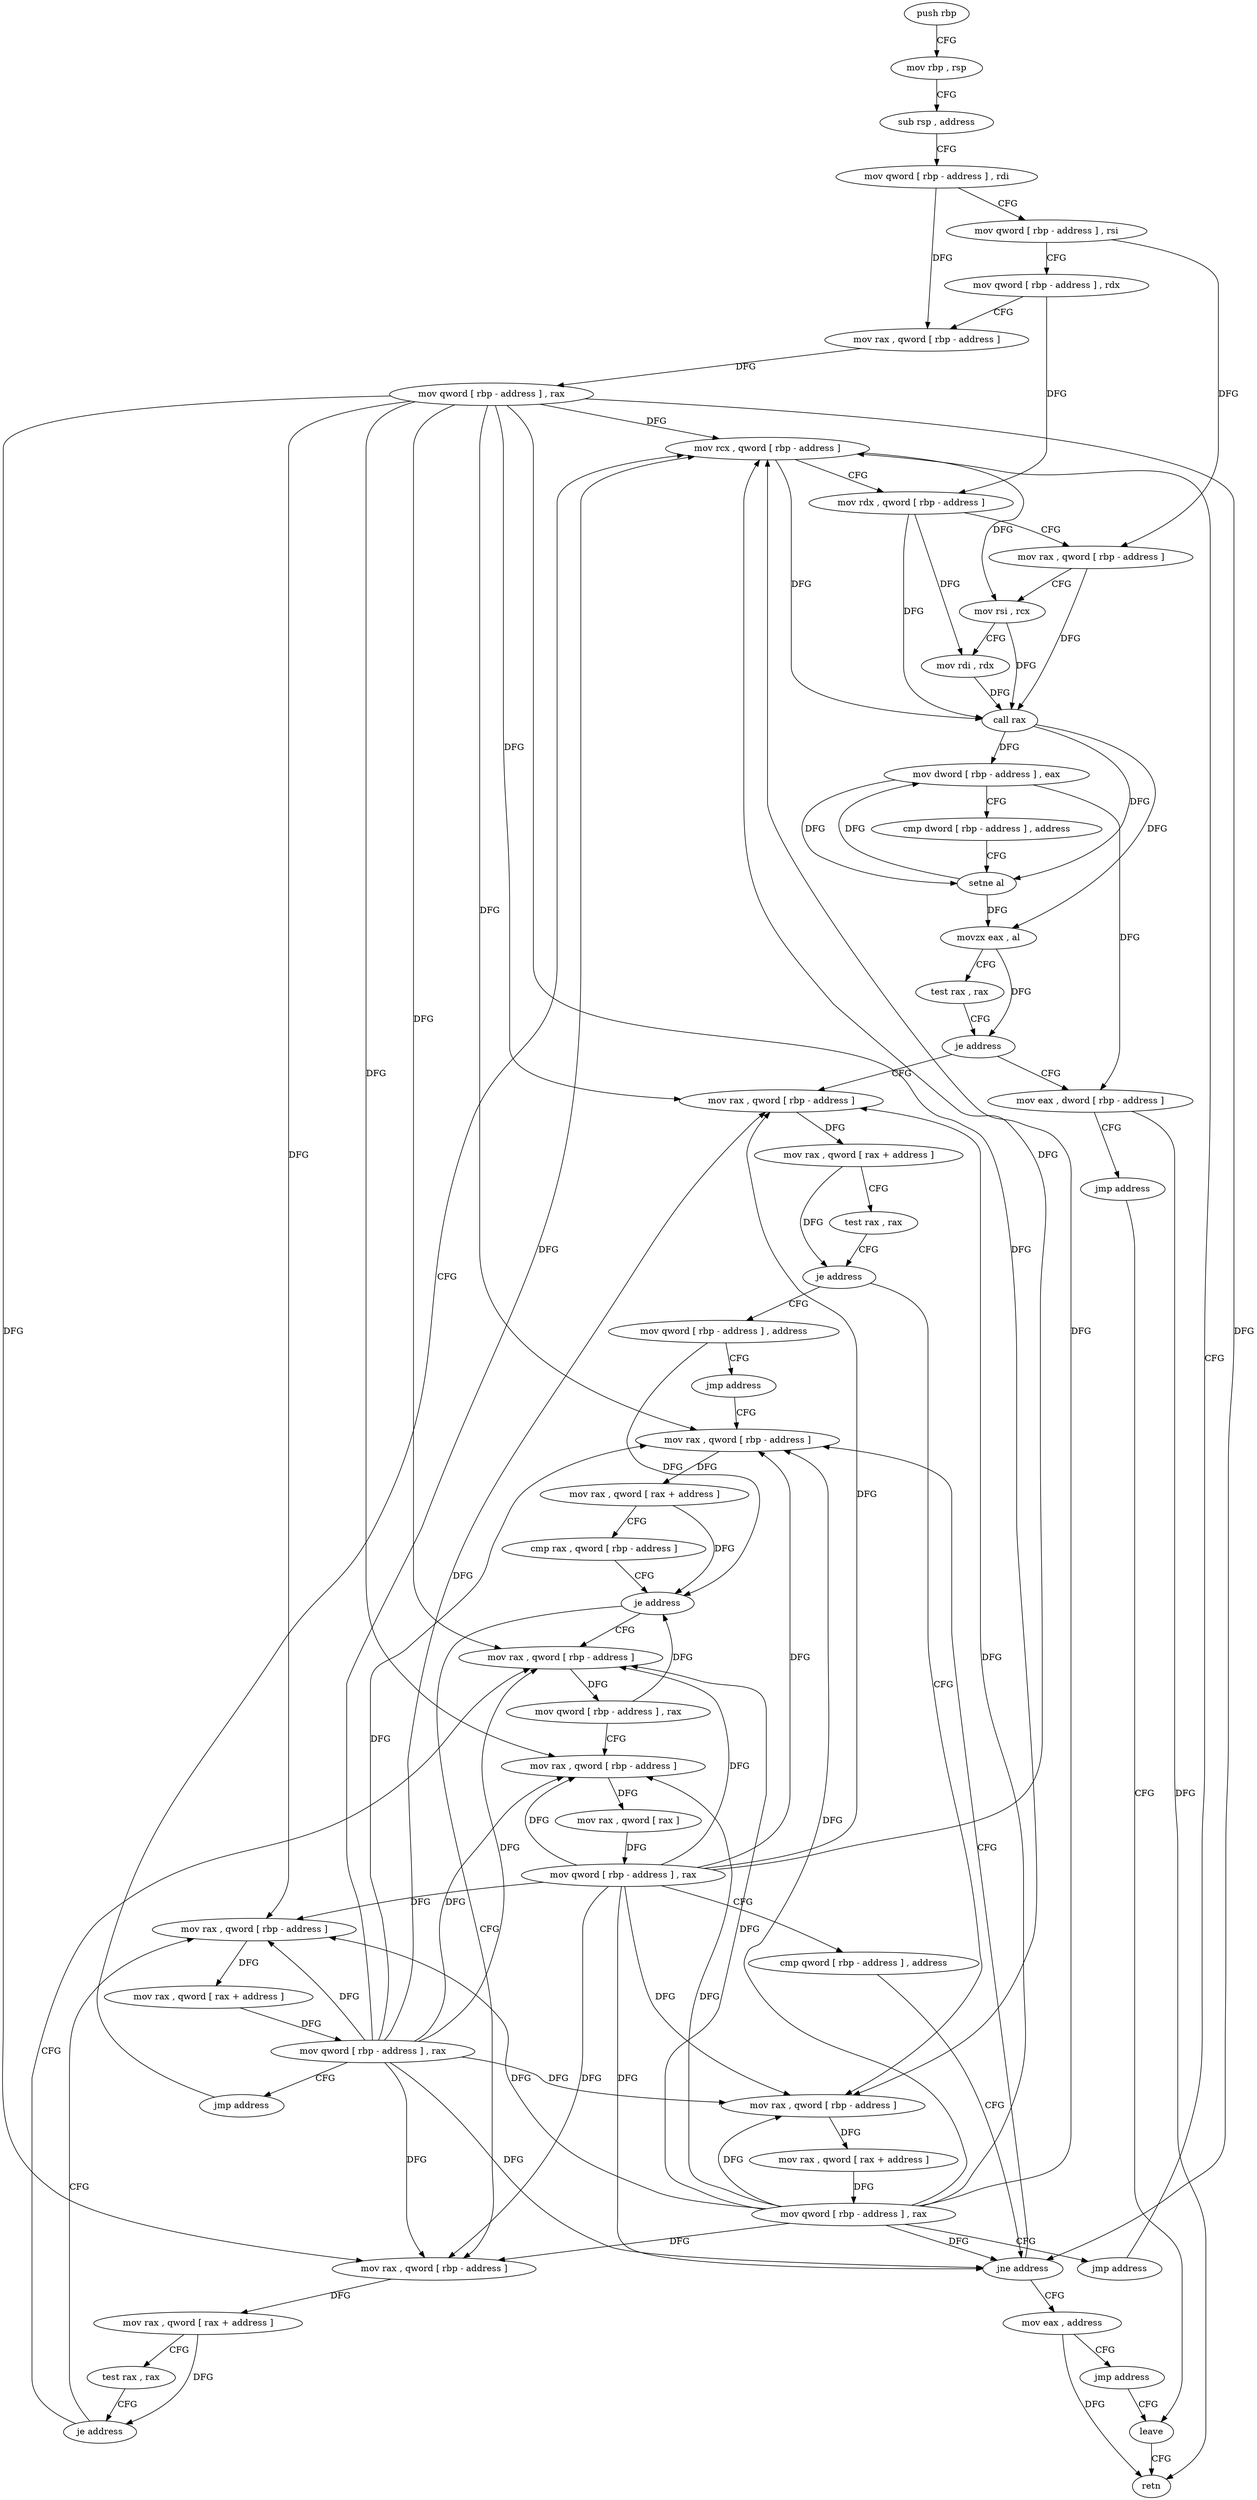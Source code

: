 digraph "func" {
"4392842" [label = "push rbp" ]
"4392843" [label = "mov rbp , rsp" ]
"4392846" [label = "sub rsp , address" ]
"4392850" [label = "mov qword [ rbp - address ] , rdi" ]
"4392854" [label = "mov qword [ rbp - address ] , rsi" ]
"4392858" [label = "mov qword [ rbp - address ] , rdx" ]
"4392862" [label = "mov rax , qword [ rbp - address ]" ]
"4392866" [label = "mov qword [ rbp - address ] , rax" ]
"4392870" [label = "mov rcx , qword [ rbp - address ]" ]
"4392913" [label = "mov rax , qword [ rbp - address ]" ]
"4392917" [label = "mov rax , qword [ rax + address ]" ]
"4392921" [label = "test rax , rax" ]
"4392924" [label = "je address" ]
"4392940" [label = "mov qword [ rbp - address ] , address" ]
"4392926" [label = "mov rax , qword [ rbp - address ]" ]
"4392908" [label = "mov eax , dword [ rbp - address ]" ]
"4392911" [label = "jmp address" ]
"4393027" [label = "leave" ]
"4392948" [label = "jmp address" ]
"4392983" [label = "mov rax , qword [ rbp - address ]" ]
"4392930" [label = "mov rax , qword [ rax + address ]" ]
"4392934" [label = "mov qword [ rbp - address ] , rax" ]
"4392938" [label = "jmp address" ]
"4393028" [label = "retn" ]
"4392987" [label = "mov rax , qword [ rax + address ]" ]
"4392991" [label = "cmp rax , qword [ rbp - address ]" ]
"4392995" [label = "je address" ]
"4392950" [label = "mov rax , qword [ rbp - address ]" ]
"4392997" [label = "mov rax , qword [ rbp - address ]" ]
"4392874" [label = "mov rdx , qword [ rbp - address ]" ]
"4392878" [label = "mov rax , qword [ rbp - address ]" ]
"4392882" [label = "mov rsi , rcx" ]
"4392885" [label = "mov rdi , rdx" ]
"4392888" [label = "call rax" ]
"4392890" [label = "mov dword [ rbp - address ] , eax" ]
"4392893" [label = "cmp dword [ rbp - address ] , address" ]
"4392897" [label = "setne al" ]
"4392900" [label = "movzx eax , al" ]
"4392903" [label = "test rax , rax" ]
"4392906" [label = "je address" ]
"4392954" [label = "mov qword [ rbp - address ] , rax" ]
"4392958" [label = "mov rax , qword [ rbp - address ]" ]
"4392962" [label = "mov rax , qword [ rax ]" ]
"4392965" [label = "mov qword [ rbp - address ] , rax" ]
"4392969" [label = "cmp qword [ rbp - address ] , address" ]
"4392974" [label = "jne address" ]
"4392976" [label = "mov eax , address" ]
"4393001" [label = "mov rax , qword [ rax + address ]" ]
"4393005" [label = "test rax , rax" ]
"4393008" [label = "je address" ]
"4393010" [label = "mov rax , qword [ rbp - address ]" ]
"4392981" [label = "jmp address" ]
"4393014" [label = "mov rax , qword [ rax + address ]" ]
"4393018" [label = "mov qword [ rbp - address ] , rax" ]
"4393022" [label = "jmp address" ]
"4392842" -> "4392843" [ label = "CFG" ]
"4392843" -> "4392846" [ label = "CFG" ]
"4392846" -> "4392850" [ label = "CFG" ]
"4392850" -> "4392854" [ label = "CFG" ]
"4392850" -> "4392862" [ label = "DFG" ]
"4392854" -> "4392858" [ label = "CFG" ]
"4392854" -> "4392878" [ label = "DFG" ]
"4392858" -> "4392862" [ label = "CFG" ]
"4392858" -> "4392874" [ label = "DFG" ]
"4392862" -> "4392866" [ label = "DFG" ]
"4392866" -> "4392870" [ label = "DFG" ]
"4392866" -> "4392913" [ label = "DFG" ]
"4392866" -> "4392926" [ label = "DFG" ]
"4392866" -> "4392983" [ label = "DFG" ]
"4392866" -> "4392950" [ label = "DFG" ]
"4392866" -> "4392958" [ label = "DFG" ]
"4392866" -> "4392974" [ label = "DFG" ]
"4392866" -> "4392997" [ label = "DFG" ]
"4392866" -> "4393010" [ label = "DFG" ]
"4392870" -> "4392874" [ label = "CFG" ]
"4392870" -> "4392882" [ label = "DFG" ]
"4392870" -> "4392888" [ label = "DFG" ]
"4392913" -> "4392917" [ label = "DFG" ]
"4392917" -> "4392921" [ label = "CFG" ]
"4392917" -> "4392924" [ label = "DFG" ]
"4392921" -> "4392924" [ label = "CFG" ]
"4392924" -> "4392940" [ label = "CFG" ]
"4392924" -> "4392926" [ label = "CFG" ]
"4392940" -> "4392948" [ label = "CFG" ]
"4392940" -> "4392995" [ label = "DFG" ]
"4392926" -> "4392930" [ label = "DFG" ]
"4392908" -> "4392911" [ label = "CFG" ]
"4392908" -> "4393028" [ label = "DFG" ]
"4392911" -> "4393027" [ label = "CFG" ]
"4393027" -> "4393028" [ label = "CFG" ]
"4392948" -> "4392983" [ label = "CFG" ]
"4392983" -> "4392987" [ label = "DFG" ]
"4392930" -> "4392934" [ label = "DFG" ]
"4392934" -> "4392938" [ label = "CFG" ]
"4392934" -> "4392870" [ label = "DFG" ]
"4392934" -> "4392913" [ label = "DFG" ]
"4392934" -> "4392926" [ label = "DFG" ]
"4392934" -> "4392983" [ label = "DFG" ]
"4392934" -> "4392950" [ label = "DFG" ]
"4392934" -> "4392958" [ label = "DFG" ]
"4392934" -> "4392974" [ label = "DFG" ]
"4392934" -> "4392997" [ label = "DFG" ]
"4392934" -> "4393010" [ label = "DFG" ]
"4392938" -> "4392870" [ label = "CFG" ]
"4392987" -> "4392991" [ label = "CFG" ]
"4392987" -> "4392995" [ label = "DFG" ]
"4392991" -> "4392995" [ label = "CFG" ]
"4392995" -> "4392950" [ label = "CFG" ]
"4392995" -> "4392997" [ label = "CFG" ]
"4392950" -> "4392954" [ label = "DFG" ]
"4392997" -> "4393001" [ label = "DFG" ]
"4392874" -> "4392878" [ label = "CFG" ]
"4392874" -> "4392885" [ label = "DFG" ]
"4392874" -> "4392888" [ label = "DFG" ]
"4392878" -> "4392882" [ label = "CFG" ]
"4392878" -> "4392888" [ label = "DFG" ]
"4392882" -> "4392885" [ label = "CFG" ]
"4392882" -> "4392888" [ label = "DFG" ]
"4392885" -> "4392888" [ label = "DFG" ]
"4392888" -> "4392890" [ label = "DFG" ]
"4392888" -> "4392897" [ label = "DFG" ]
"4392888" -> "4392900" [ label = "DFG" ]
"4392890" -> "4392893" [ label = "CFG" ]
"4392890" -> "4392897" [ label = "DFG" ]
"4392890" -> "4392908" [ label = "DFG" ]
"4392893" -> "4392897" [ label = "CFG" ]
"4392897" -> "4392900" [ label = "DFG" ]
"4392897" -> "4392890" [ label = "DFG" ]
"4392900" -> "4392903" [ label = "CFG" ]
"4392900" -> "4392906" [ label = "DFG" ]
"4392903" -> "4392906" [ label = "CFG" ]
"4392906" -> "4392913" [ label = "CFG" ]
"4392906" -> "4392908" [ label = "CFG" ]
"4392954" -> "4392958" [ label = "CFG" ]
"4392954" -> "4392995" [ label = "DFG" ]
"4392958" -> "4392962" [ label = "DFG" ]
"4392962" -> "4392965" [ label = "DFG" ]
"4392965" -> "4392969" [ label = "CFG" ]
"4392965" -> "4392870" [ label = "DFG" ]
"4392965" -> "4392913" [ label = "DFG" ]
"4392965" -> "4392926" [ label = "DFG" ]
"4392965" -> "4392983" [ label = "DFG" ]
"4392965" -> "4392950" [ label = "DFG" ]
"4392965" -> "4392958" [ label = "DFG" ]
"4392965" -> "4392974" [ label = "DFG" ]
"4392965" -> "4392997" [ label = "DFG" ]
"4392965" -> "4393010" [ label = "DFG" ]
"4392969" -> "4392974" [ label = "CFG" ]
"4392974" -> "4392983" [ label = "CFG" ]
"4392974" -> "4392976" [ label = "CFG" ]
"4392976" -> "4392981" [ label = "CFG" ]
"4392976" -> "4393028" [ label = "DFG" ]
"4393001" -> "4393005" [ label = "CFG" ]
"4393001" -> "4393008" [ label = "DFG" ]
"4393005" -> "4393008" [ label = "CFG" ]
"4393008" -> "4392950" [ label = "CFG" ]
"4393008" -> "4393010" [ label = "CFG" ]
"4393010" -> "4393014" [ label = "DFG" ]
"4392981" -> "4393027" [ label = "CFG" ]
"4393014" -> "4393018" [ label = "DFG" ]
"4393018" -> "4393022" [ label = "CFG" ]
"4393018" -> "4392870" [ label = "DFG" ]
"4393018" -> "4392913" [ label = "DFG" ]
"4393018" -> "4392926" [ label = "DFG" ]
"4393018" -> "4392983" [ label = "DFG" ]
"4393018" -> "4392950" [ label = "DFG" ]
"4393018" -> "4392958" [ label = "DFG" ]
"4393018" -> "4392974" [ label = "DFG" ]
"4393018" -> "4392997" [ label = "DFG" ]
"4393018" -> "4393010" [ label = "DFG" ]
"4393022" -> "4392870" [ label = "CFG" ]
}
